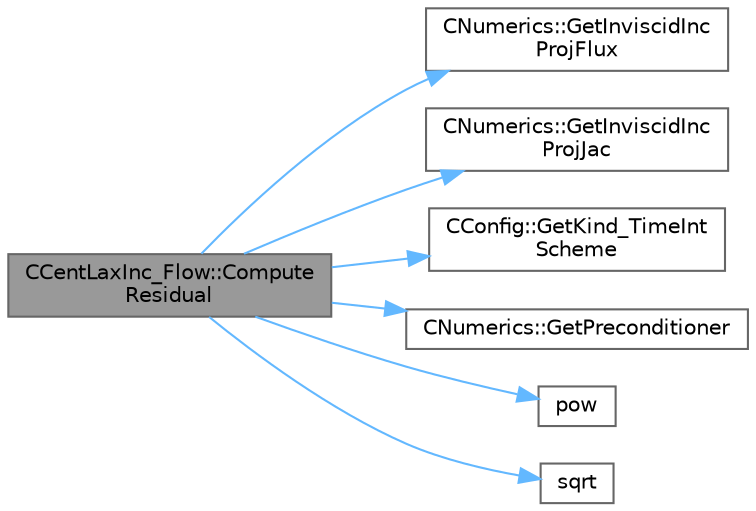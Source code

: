 digraph "CCentLaxInc_Flow::ComputeResidual"
{
 // LATEX_PDF_SIZE
  bgcolor="transparent";
  edge [fontname=Helvetica,fontsize=10,labelfontname=Helvetica,labelfontsize=10];
  node [fontname=Helvetica,fontsize=10,shape=box,height=0.2,width=0.4];
  rankdir="LR";
  Node1 [id="Node000001",label="CCentLaxInc_Flow::Compute\lResidual",height=0.2,width=0.4,color="gray40", fillcolor="grey60", style="filled", fontcolor="black",tooltip="Compute the flow residual using a Lax method."];
  Node1 -> Node2 [id="edge1_Node000001_Node000002",color="steelblue1",style="solid",tooltip=" "];
  Node2 [id="Node000002",label="CNumerics::GetInviscidInc\lProjFlux",height=0.2,width=0.4,color="grey40", fillcolor="white", style="filled",URL="$classCNumerics.html#ad5d448c5880fbff58077cc68e897578f",tooltip="Compute the projected inviscid flux vector for incompresible simulations."];
  Node1 -> Node3 [id="edge2_Node000001_Node000003",color="steelblue1",style="solid",tooltip=" "];
  Node3 [id="Node000003",label="CNumerics::GetInviscidInc\lProjJac",height=0.2,width=0.4,color="grey40", fillcolor="white", style="filled",URL="$classCNumerics.html#a3a53f6359f4cc450baf0a4cf9d61e0eb",tooltip="Compute the projection of the inviscid Jacobian matrices (incompressible)."];
  Node1 -> Node4 [id="edge3_Node000001_Node000004",color="steelblue1",style="solid",tooltip=" "];
  Node4 [id="Node000004",label="CConfig::GetKind_TimeInt\lScheme",height=0.2,width=0.4,color="grey40", fillcolor="white", style="filled",URL="$classCConfig.html#ad16f71356f146b530fb1fbb45444525c",tooltip="Get the kind of time integration method."];
  Node1 -> Node5 [id="edge4_Node000001_Node000005",color="steelblue1",style="solid",tooltip=" "];
  Node5 [id="Node000005",label="CNumerics::GetPreconditioner",height=0.2,width=0.4,color="grey40", fillcolor="white", style="filled",URL="$classCNumerics.html#a6e321c903c59a428dfa8b3c454354ea9",tooltip="Compute the low speed preconditioning matrix."];
  Node1 -> Node6 [id="edge5_Node000001_Node000006",color="steelblue1",style="solid",tooltip=" "];
  Node6 [id="Node000006",label="pow",height=0.2,width=0.4,color="grey40", fillcolor="white", style="filled",URL="$group__SIMD.html#ga768cbdeba8e4567257959378fba27f17",tooltip=" "];
  Node1 -> Node7 [id="edge6_Node000001_Node000007",color="steelblue1",style="solid",tooltip=" "];
  Node7 [id="Node000007",label="sqrt",height=0.2,width=0.4,color="grey40", fillcolor="white", style="filled",URL="$group__SIMD.html#ga54a1925ab40fb4249ea255072520de35",tooltip=" "];
}
